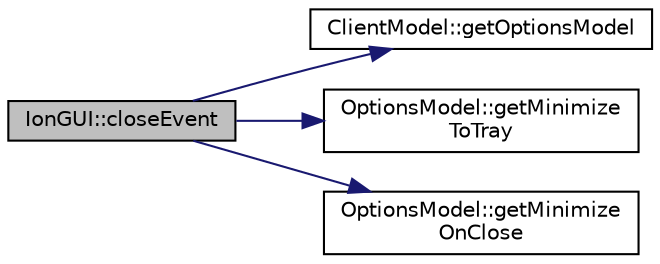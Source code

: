 digraph "IonGUI::closeEvent"
{
  edge [fontname="Helvetica",fontsize="10",labelfontname="Helvetica",labelfontsize="10"];
  node [fontname="Helvetica",fontsize="10",shape=record];
  rankdir="LR";
  Node169 [label="IonGUI::closeEvent",height=0.2,width=0.4,color="black", fillcolor="grey75", style="filled", fontcolor="black"];
  Node169 -> Node170 [color="midnightblue",fontsize="10",style="solid",fontname="Helvetica"];
  Node170 [label="ClientModel::getOptionsModel",height=0.2,width=0.4,color="black", fillcolor="white", style="filled",URL="$df/d25/class_client_model.html#ae8da1e2eabfbbcc49a7eed821908bdb6"];
  Node169 -> Node171 [color="midnightblue",fontsize="10",style="solid",fontname="Helvetica"];
  Node171 [label="OptionsModel::getMinimize\lToTray",height=0.2,width=0.4,color="black", fillcolor="white", style="filled",URL="$da/d1f/class_options_model.html#af026ad3b0705de76c1f57d9a6132aec0"];
  Node169 -> Node172 [color="midnightblue",fontsize="10",style="solid",fontname="Helvetica"];
  Node172 [label="OptionsModel::getMinimize\lOnClose",height=0.2,width=0.4,color="black", fillcolor="white", style="filled",URL="$da/d1f/class_options_model.html#a82cd711817f3c9c87efbfa71b5ae0629"];
}
